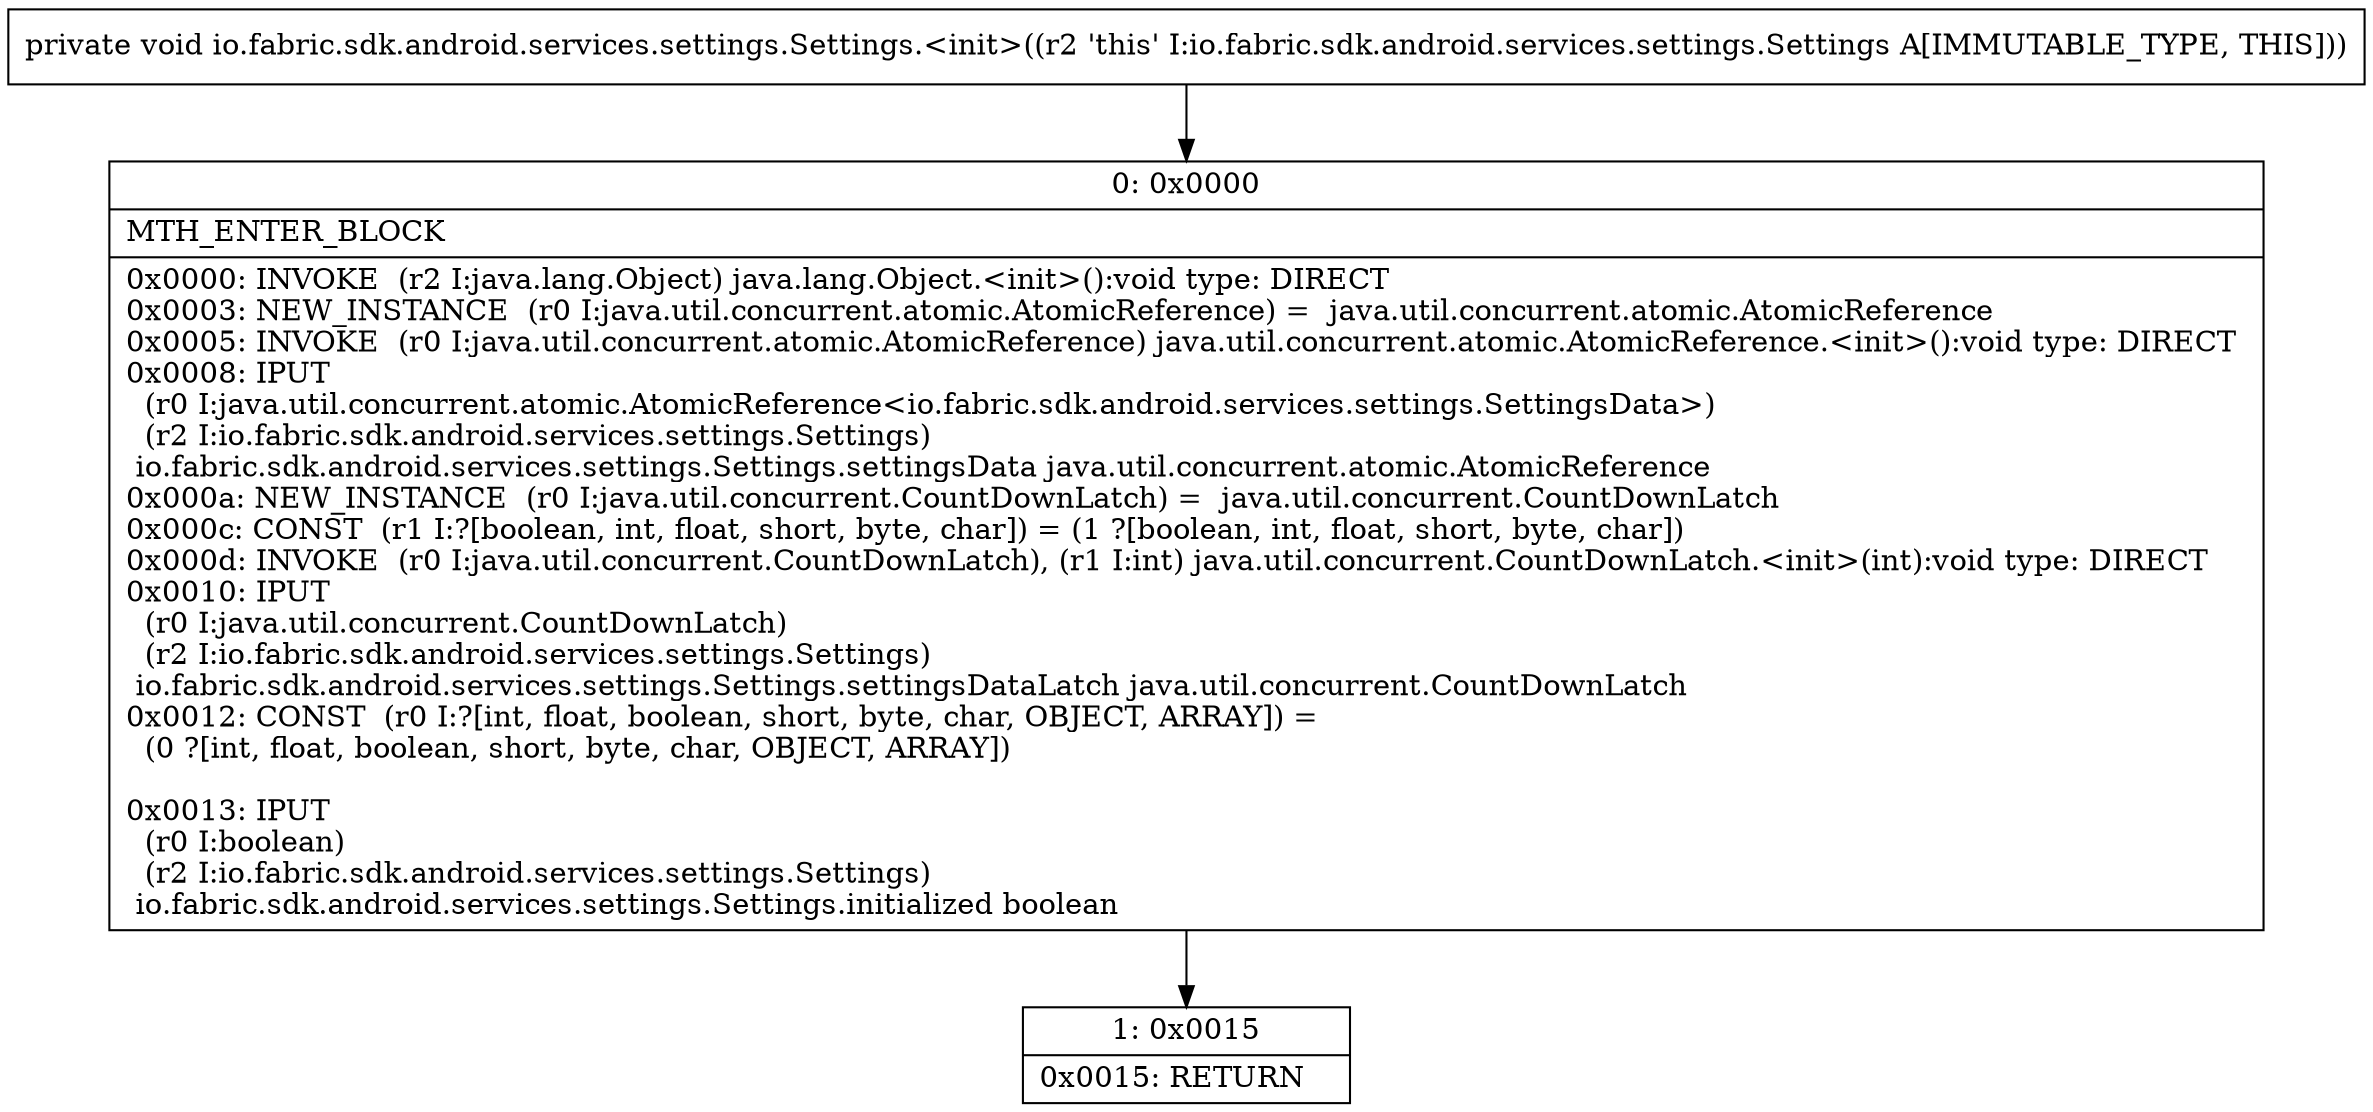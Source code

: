 digraph "CFG forio.fabric.sdk.android.services.settings.Settings.\<init\>()V" {
Node_0 [shape=record,label="{0\:\ 0x0000|MTH_ENTER_BLOCK\l|0x0000: INVOKE  (r2 I:java.lang.Object) java.lang.Object.\<init\>():void type: DIRECT \l0x0003: NEW_INSTANCE  (r0 I:java.util.concurrent.atomic.AtomicReference) =  java.util.concurrent.atomic.AtomicReference \l0x0005: INVOKE  (r0 I:java.util.concurrent.atomic.AtomicReference) java.util.concurrent.atomic.AtomicReference.\<init\>():void type: DIRECT \l0x0008: IPUT  \l  (r0 I:java.util.concurrent.atomic.AtomicReference\<io.fabric.sdk.android.services.settings.SettingsData\>)\l  (r2 I:io.fabric.sdk.android.services.settings.Settings)\l io.fabric.sdk.android.services.settings.Settings.settingsData java.util.concurrent.atomic.AtomicReference \l0x000a: NEW_INSTANCE  (r0 I:java.util.concurrent.CountDownLatch) =  java.util.concurrent.CountDownLatch \l0x000c: CONST  (r1 I:?[boolean, int, float, short, byte, char]) = (1 ?[boolean, int, float, short, byte, char]) \l0x000d: INVOKE  (r0 I:java.util.concurrent.CountDownLatch), (r1 I:int) java.util.concurrent.CountDownLatch.\<init\>(int):void type: DIRECT \l0x0010: IPUT  \l  (r0 I:java.util.concurrent.CountDownLatch)\l  (r2 I:io.fabric.sdk.android.services.settings.Settings)\l io.fabric.sdk.android.services.settings.Settings.settingsDataLatch java.util.concurrent.CountDownLatch \l0x0012: CONST  (r0 I:?[int, float, boolean, short, byte, char, OBJECT, ARRAY]) = \l  (0 ?[int, float, boolean, short, byte, char, OBJECT, ARRAY])\l \l0x0013: IPUT  \l  (r0 I:boolean)\l  (r2 I:io.fabric.sdk.android.services.settings.Settings)\l io.fabric.sdk.android.services.settings.Settings.initialized boolean \l}"];
Node_1 [shape=record,label="{1\:\ 0x0015|0x0015: RETURN   \l}"];
MethodNode[shape=record,label="{private void io.fabric.sdk.android.services.settings.Settings.\<init\>((r2 'this' I:io.fabric.sdk.android.services.settings.Settings A[IMMUTABLE_TYPE, THIS])) }"];
MethodNode -> Node_0;
Node_0 -> Node_1;
}

